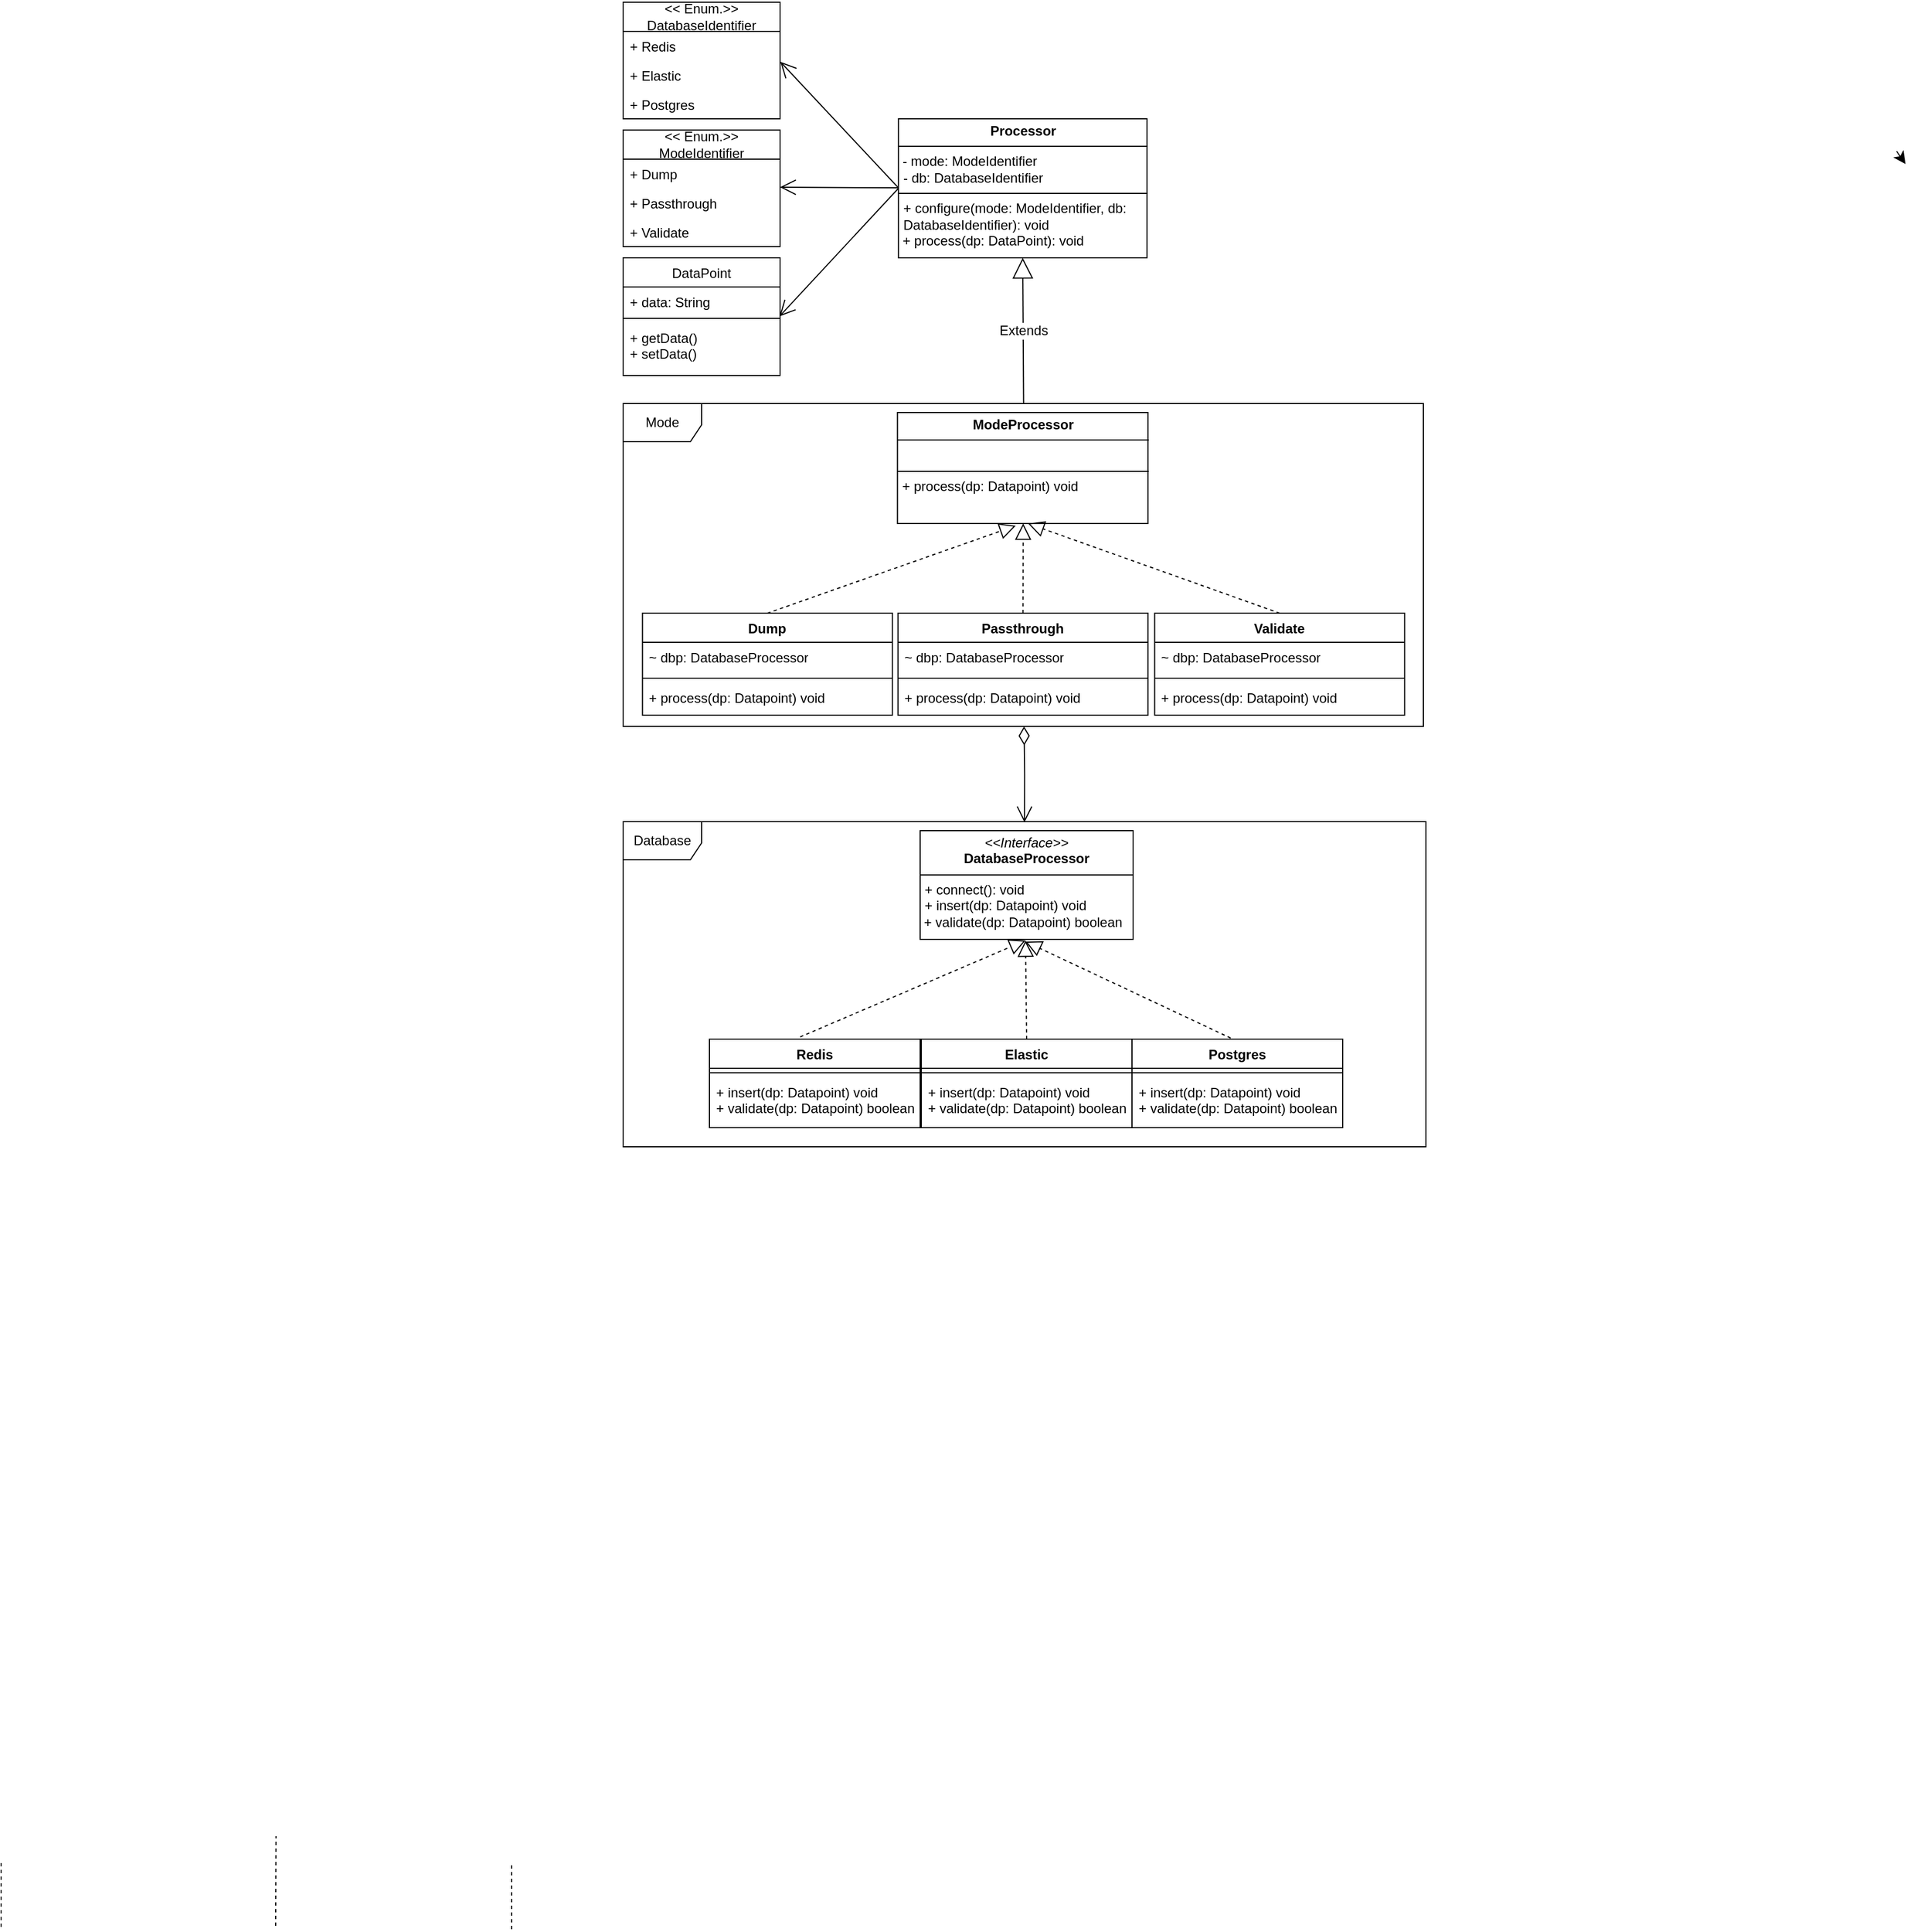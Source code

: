 <mxfile version="24.4.7" type="device">
  <diagram name="페이지-1" id="gyP2Qm4l93YTiOXSIoxf">
    <mxGraphModel dx="3100" dy="1546" grid="0" gridSize="10" guides="1" tooltips="1" connect="1" arrows="1" fold="1" page="0" pageScale="1" pageWidth="827" pageHeight="1169" math="0" shadow="0">
      <root>
        <mxCell id="0" />
        <mxCell id="1" parent="0" />
        <mxCell id="qHIEZ4a4iO3FAtW5zGIe-49" value="Validate" style="swimlane;fontStyle=1;align=center;verticalAlign=top;childLayout=stackLayout;horizontal=1;startSize=26;horizontalStack=0;resizeParent=1;resizeParentMax=0;resizeLast=0;collapsible=1;marginBottom=0;whiteSpace=wrap;html=1;" parent="1" vertex="1">
          <mxGeometry x="-431.75" y="-76" width="223" height="91" as="geometry" />
        </mxCell>
        <mxCell id="qHIEZ4a4iO3FAtW5zGIe-50" value="&lt;div&gt;~ dbp: DatabaseProcessor&lt;div&gt;&lt;br&gt;&lt;/div&gt;&lt;/div&gt;" style="text;strokeColor=none;fillColor=none;align=left;verticalAlign=top;spacingLeft=4;spacingRight=4;overflow=hidden;rotatable=0;points=[[0,0.5],[1,0.5]];portConstraint=eastwest;whiteSpace=wrap;html=1;" parent="qHIEZ4a4iO3FAtW5zGIe-49" vertex="1">
          <mxGeometry y="26" width="223" height="28" as="geometry" />
        </mxCell>
        <mxCell id="qHIEZ4a4iO3FAtW5zGIe-51" value="" style="line;strokeWidth=1;fillColor=none;align=left;verticalAlign=middle;spacingTop=-1;spacingLeft=3;spacingRight=3;rotatable=0;labelPosition=right;points=[];portConstraint=eastwest;strokeColor=inherit;" parent="qHIEZ4a4iO3FAtW5zGIe-49" vertex="1">
          <mxGeometry y="54" width="223" height="8" as="geometry" />
        </mxCell>
        <mxCell id="qHIEZ4a4iO3FAtW5zGIe-52" value="+ process(dp: Datapoint) void" style="text;strokeColor=none;fillColor=none;align=left;verticalAlign=top;spacingLeft=4;spacingRight=4;overflow=hidden;rotatable=0;points=[[0,0.5],[1,0.5]];portConstraint=eastwest;whiteSpace=wrap;html=1;" parent="qHIEZ4a4iO3FAtW5zGIe-49" vertex="1">
          <mxGeometry y="62" width="223" height="29" as="geometry" />
        </mxCell>
        <mxCell id="qHIEZ4a4iO3FAtW5zGIe-82" value="Passthrough" style="swimlane;fontStyle=1;align=center;verticalAlign=top;childLayout=stackLayout;horizontal=1;startSize=26;horizontalStack=0;resizeParent=1;resizeParentMax=0;resizeLast=0;collapsible=1;marginBottom=0;whiteSpace=wrap;html=1;" parent="1" vertex="1">
          <mxGeometry x="-660.75" y="-76" width="223" height="91" as="geometry" />
        </mxCell>
        <mxCell id="qHIEZ4a4iO3FAtW5zGIe-83" value="~ dbp: DatabaseProcessor&lt;div&gt;&lt;br&gt;&lt;/div&gt;" style="text;strokeColor=none;fillColor=none;align=left;verticalAlign=top;spacingLeft=4;spacingRight=4;overflow=hidden;rotatable=0;points=[[0,0.5],[1,0.5]];portConstraint=eastwest;whiteSpace=wrap;html=1;" parent="qHIEZ4a4iO3FAtW5zGIe-82" vertex="1">
          <mxGeometry y="26" width="223" height="28" as="geometry" />
        </mxCell>
        <mxCell id="qHIEZ4a4iO3FAtW5zGIe-84" value="" style="line;strokeWidth=1;fillColor=none;align=left;verticalAlign=middle;spacingTop=-1;spacingLeft=3;spacingRight=3;rotatable=0;labelPosition=right;points=[];portConstraint=eastwest;strokeColor=inherit;" parent="qHIEZ4a4iO3FAtW5zGIe-82" vertex="1">
          <mxGeometry y="54" width="223" height="8" as="geometry" />
        </mxCell>
        <mxCell id="qHIEZ4a4iO3FAtW5zGIe-85" value="+ process(dp: Datapoint) void" style="text;strokeColor=none;fillColor=none;align=left;verticalAlign=top;spacingLeft=4;spacingRight=4;overflow=hidden;rotatable=0;points=[[0,0.5],[1,0.5]];portConstraint=eastwest;whiteSpace=wrap;html=1;" parent="qHIEZ4a4iO3FAtW5zGIe-82" vertex="1">
          <mxGeometry y="62" width="223" height="29" as="geometry" />
        </mxCell>
        <mxCell id="qHIEZ4a4iO3FAtW5zGIe-86" value="Dump" style="swimlane;fontStyle=1;align=center;verticalAlign=top;childLayout=stackLayout;horizontal=1;startSize=26;horizontalStack=0;resizeParent=1;resizeParentMax=0;resizeLast=0;collapsible=1;marginBottom=0;whiteSpace=wrap;html=1;" parent="1" vertex="1">
          <mxGeometry x="-888.75" y="-76" width="223" height="91" as="geometry" />
        </mxCell>
        <mxCell id="qHIEZ4a4iO3FAtW5zGIe-87" value="&lt;div&gt;~ dbp: DatabaseProcessor&lt;div&gt;&lt;br&gt;&lt;/div&gt;&lt;/div&gt;" style="text;strokeColor=none;fillColor=none;align=left;verticalAlign=top;spacingLeft=4;spacingRight=4;overflow=hidden;rotatable=0;points=[[0,0.5],[1,0.5]];portConstraint=eastwest;whiteSpace=wrap;html=1;" parent="qHIEZ4a4iO3FAtW5zGIe-86" vertex="1">
          <mxGeometry y="26" width="223" height="28" as="geometry" />
        </mxCell>
        <mxCell id="qHIEZ4a4iO3FAtW5zGIe-88" value="" style="line;strokeWidth=1;fillColor=none;align=left;verticalAlign=middle;spacingTop=-1;spacingLeft=3;spacingRight=3;rotatable=0;labelPosition=right;points=[];portConstraint=eastwest;strokeColor=inherit;" parent="qHIEZ4a4iO3FAtW5zGIe-86" vertex="1">
          <mxGeometry y="54" width="223" height="8" as="geometry" />
        </mxCell>
        <mxCell id="qHIEZ4a4iO3FAtW5zGIe-89" value="+ process(dp: Datapoint) void" style="text;strokeColor=none;fillColor=none;align=left;verticalAlign=top;spacingLeft=4;spacingRight=4;overflow=hidden;rotatable=0;points=[[0,0.5],[1,0.5]];portConstraint=eastwest;whiteSpace=wrap;html=1;" parent="qHIEZ4a4iO3FAtW5zGIe-86" vertex="1">
          <mxGeometry y="62" width="223" height="29" as="geometry" />
        </mxCell>
        <mxCell id="qHIEZ4a4iO3FAtW5zGIe-105" style="edgeStyle=none;curved=1;rounded=0;orthogonalLoop=1;jettySize=auto;html=1;exitX=0.75;exitY=0;exitDx=0;exitDy=0;entryX=0.787;entryY=0.055;entryDx=0;entryDy=0;entryPerimeter=0;fontSize=12;startSize=8;endSize=8;" parent="1" edge="1">
          <mxGeometry relative="1" as="geometry">
            <mxPoint x="230.25" y="-488" as="sourcePoint" />
            <mxPoint x="238.205" y="-476.67" as="targetPoint" />
          </mxGeometry>
        </mxCell>
        <mxCell id="qHIEZ4a4iO3FAtW5zGIe-117" value="&lt;p style=&quot;margin:0px;margin-top:4px;text-align:center;&quot;&gt;&lt;b&gt;Processor&lt;/b&gt;&lt;/p&gt;&lt;hr size=&quot;1&quot; style=&quot;border-style:solid;&quot;&gt;&amp;nbsp;- mode: ModeIdentifier&lt;p style=&quot;margin:0px;margin-left:4px;&quot;&gt;&lt;span data-darkreader-inline-color=&quot;&quot; data-darkreader-inline-bgcolor=&quot;&quot; style=&quot;background-color: initial; color: rgb(0, 0, 0); --darkreader-inline-bgcolor: initial; --darkreader-inline-color: #e8e6e3;&quot;&gt;- db:&amp;nbsp;&lt;/span&gt;&lt;span style=&quot;color: rgb(0, 0, 0); --darkreader-inline-color: #e8e6e3;&quot; data-darkreader-inline-color=&quot;&quot;&gt;DatabaseIdentifier&lt;/span&gt;&lt;/p&gt;&lt;hr size=&quot;1&quot; style=&quot;border-style:solid;&quot;&gt;&lt;p style=&quot;margin:0px;margin-left:4px;&quot;&gt;+ configure(mode: ModeIdentifier, db: DatabaseIdentifier): void&lt;/p&gt;&lt;div&gt;&amp;nbsp;+ process(dp: DataPoint): void&lt;/div&gt;" style="verticalAlign=top;align=left;overflow=fill;html=1;whiteSpace=wrap;" parent="1" vertex="1">
          <mxGeometry x="-660.37" y="-517" width="221.75" height="124" as="geometry" />
        </mxCell>
        <mxCell id="s2dWcAON0RRAHnOSFUmc-4" value="&lt;p style=&quot;margin:0px;margin-top:4px;text-align:center;&quot;&gt;&lt;i&gt;&amp;lt;&amp;lt;Interface&amp;gt;&amp;gt;&lt;/i&gt;&lt;br&gt;&lt;span style=&quot;font-weight: 700;&quot;&gt;DatabaseProcessor&lt;/span&gt;&lt;br&gt;&lt;/p&gt;&lt;hr size=&quot;1&quot; style=&quot;border-style:solid;&quot;&gt;&lt;p style=&quot;margin:0px;margin-left:4px;&quot;&gt;&lt;/p&gt;&lt;p style=&quot;margin: 0px 0px 0px 4px;&quot;&gt;+ connect(): void&lt;/p&gt;&lt;p style=&quot;margin:0px;margin-left:4px;&quot;&gt;+ insert(dp: Datapoint) void&lt;/p&gt;&lt;div&gt;&amp;nbsp;+ validate(dp: Datapoint) boolean&lt;/div&gt;" style="verticalAlign=top;align=left;overflow=fill;html=1;whiteSpace=wrap;" vertex="1" parent="1">
          <mxGeometry x="-641" y="118" width="190" height="97" as="geometry" />
        </mxCell>
        <mxCell id="s2dWcAON0RRAHnOSFUmc-5" value="Redis" style="swimlane;fontStyle=1;align=center;verticalAlign=top;childLayout=stackLayout;horizontal=1;startSize=26;horizontalStack=0;resizeParent=1;resizeParentMax=0;resizeLast=0;collapsible=1;marginBottom=0;whiteSpace=wrap;html=1;" vertex="1" parent="1">
          <mxGeometry x="-829" y="304" width="188" height="79" as="geometry" />
        </mxCell>
        <mxCell id="s2dWcAON0RRAHnOSFUmc-6" value="" style="line;strokeWidth=1;fillColor=none;align=left;verticalAlign=middle;spacingTop=-1;spacingLeft=3;spacingRight=3;rotatable=0;labelPosition=right;points=[];portConstraint=eastwest;strokeColor=inherit;" vertex="1" parent="s2dWcAON0RRAHnOSFUmc-5">
          <mxGeometry y="26" width="188" height="8" as="geometry" />
        </mxCell>
        <mxCell id="s2dWcAON0RRAHnOSFUmc-7" value="+ insert(dp: Datapoint) void&lt;div&gt;+ validate(dp: Datapoint) boolean&lt;/div&gt;" style="text;strokeColor=none;fillColor=none;align=left;verticalAlign=top;spacingLeft=4;spacingRight=4;overflow=hidden;rotatable=0;points=[[0,0.5],[1,0.5]];portConstraint=eastwest;whiteSpace=wrap;html=1;" vertex="1" parent="s2dWcAON0RRAHnOSFUmc-5">
          <mxGeometry y="34" width="188" height="45" as="geometry" />
        </mxCell>
        <mxCell id="s2dWcAON0RRAHnOSFUmc-8" value="" style="endArrow=block;dashed=1;endFill=0;endSize=12;html=1;rounded=0;fontSize=12;curved=1;exitX=0.5;exitY=0;exitDx=0;exitDy=0;entryX=0.5;entryY=1;entryDx=0;entryDy=0;" edge="1" parent="1" source="s2dWcAON0RRAHnOSFUmc-12">
          <mxGeometry width="160" relative="1" as="geometry">
            <mxPoint x="-547.328" y="296" as="sourcePoint" />
            <mxPoint x="-547" y="216" as="targetPoint" />
          </mxGeometry>
        </mxCell>
        <mxCell id="s2dWcAON0RRAHnOSFUmc-9" value="" style="endArrow=block;dashed=1;endFill=0;endSize=12;html=1;rounded=0;fontSize=12;curved=1;exitX=0.5;exitY=0;exitDx=0;exitDy=0;entryX=0.5;entryY=1;entryDx=0;entryDy=0;" edge="1" parent="1">
          <mxGeometry width="160" relative="1" as="geometry">
            <mxPoint x="-748" y="302" as="sourcePoint" />
            <mxPoint x="-547" y="216" as="targetPoint" />
          </mxGeometry>
        </mxCell>
        <mxCell id="s2dWcAON0RRAHnOSFUmc-10" value="" style="endArrow=block;dashed=1;endFill=0;endSize=12;html=1;rounded=0;fontSize=12;curved=1;exitX=0.5;exitY=0;exitDx=0;exitDy=0;" edge="1" parent="1">
          <mxGeometry width="160" relative="1" as="geometry">
            <mxPoint x="-364" y="303" as="sourcePoint" />
            <mxPoint x="-547" y="217" as="targetPoint" />
          </mxGeometry>
        </mxCell>
        <mxCell id="s2dWcAON0RRAHnOSFUmc-11" value="Database" style="shape=umlFrame;whiteSpace=wrap;html=1;pointerEvents=0;width=70;height=34;" vertex="1" parent="1">
          <mxGeometry x="-906" y="110" width="716.25" height="290" as="geometry" />
        </mxCell>
        <mxCell id="s2dWcAON0RRAHnOSFUmc-12" value="Elastic" style="swimlane;fontStyle=1;align=center;verticalAlign=top;childLayout=stackLayout;horizontal=1;startSize=26;horizontalStack=0;resizeParent=1;resizeParentMax=0;resizeLast=0;collapsible=1;marginBottom=0;whiteSpace=wrap;html=1;" vertex="1" parent="1">
          <mxGeometry x="-640" y="304" width="188" height="79" as="geometry" />
        </mxCell>
        <mxCell id="s2dWcAON0RRAHnOSFUmc-13" value="" style="line;strokeWidth=1;fillColor=none;align=left;verticalAlign=middle;spacingTop=-1;spacingLeft=3;spacingRight=3;rotatable=0;labelPosition=right;points=[];portConstraint=eastwest;strokeColor=inherit;" vertex="1" parent="s2dWcAON0RRAHnOSFUmc-12">
          <mxGeometry y="26" width="188" height="8" as="geometry" />
        </mxCell>
        <mxCell id="s2dWcAON0RRAHnOSFUmc-14" value="+ insert(dp: Datapoint) void&lt;div&gt;+ validate(dp: Datapoint) boolean&lt;/div&gt;" style="text;strokeColor=none;fillColor=none;align=left;verticalAlign=top;spacingLeft=4;spacingRight=4;overflow=hidden;rotatable=0;points=[[0,0.5],[1,0.5]];portConstraint=eastwest;whiteSpace=wrap;html=1;" vertex="1" parent="s2dWcAON0RRAHnOSFUmc-12">
          <mxGeometry y="34" width="188" height="45" as="geometry" />
        </mxCell>
        <mxCell id="s2dWcAON0RRAHnOSFUmc-15" value="Postgres" style="swimlane;fontStyle=1;align=center;verticalAlign=top;childLayout=stackLayout;horizontal=1;startSize=26;horizontalStack=0;resizeParent=1;resizeParentMax=0;resizeLast=0;collapsible=1;marginBottom=0;whiteSpace=wrap;html=1;" vertex="1" parent="1">
          <mxGeometry x="-452" y="304" width="188" height="79" as="geometry" />
        </mxCell>
        <mxCell id="s2dWcAON0RRAHnOSFUmc-16" value="" style="line;strokeWidth=1;fillColor=none;align=left;verticalAlign=middle;spacingTop=-1;spacingLeft=3;spacingRight=3;rotatable=0;labelPosition=right;points=[];portConstraint=eastwest;strokeColor=inherit;" vertex="1" parent="s2dWcAON0RRAHnOSFUmc-15">
          <mxGeometry y="26" width="188" height="8" as="geometry" />
        </mxCell>
        <mxCell id="s2dWcAON0RRAHnOSFUmc-17" value="+ insert(dp: Datapoint) void&lt;div&gt;+ validate(dp: Datapoint) boolean&lt;/div&gt;" style="text;strokeColor=none;fillColor=none;align=left;verticalAlign=top;spacingLeft=4;spacingRight=4;overflow=hidden;rotatable=0;points=[[0,0.5],[1,0.5]];portConstraint=eastwest;whiteSpace=wrap;html=1;" vertex="1" parent="s2dWcAON0RRAHnOSFUmc-15">
          <mxGeometry y="34" width="188" height="45" as="geometry" />
        </mxCell>
        <mxCell id="s2dWcAON0RRAHnOSFUmc-18" value="" style="endArrow=none;dashed=1;html=1;rounded=0;exitX=0.5;exitY=0;exitDx=0;exitDy=0;" edge="1" parent="1">
          <mxGeometry width="50" height="50" relative="1" as="geometry">
            <mxPoint x="-1461" y="1096" as="sourcePoint" />
            <mxPoint x="-1461" y="1039" as="targetPoint" />
          </mxGeometry>
        </mxCell>
        <mxCell id="s2dWcAON0RRAHnOSFUmc-30" value="Mode" style="shape=umlFrame;whiteSpace=wrap;html=1;pointerEvents=0;width=70;height=34;" vertex="1" parent="1">
          <mxGeometry x="-906" y="-263" width="714" height="288" as="geometry" />
        </mxCell>
        <mxCell id="s2dWcAON0RRAHnOSFUmc-36" value="" style="endArrow=none;dashed=1;html=1;rounded=0;exitX=0.5;exitY=0;exitDx=0;exitDy=0;entryX=0.5;entryY=1;entryDx=0;entryDy=0;" edge="1" parent="1">
          <mxGeometry width="50" height="50" relative="1" as="geometry">
            <mxPoint x="-1216.04" y="1095" as="sourcePoint" />
            <mxPoint x="-1215.72" y="1015" as="targetPoint" />
          </mxGeometry>
        </mxCell>
        <mxCell id="s2dWcAON0RRAHnOSFUmc-37" value="" style="endArrow=none;dashed=1;html=1;rounded=0;exitX=0.5;exitY=0;exitDx=0;exitDy=0;" edge="1" parent="1">
          <mxGeometry width="50" height="50" relative="1" as="geometry">
            <mxPoint x="-1005.5" y="1098" as="sourcePoint" />
            <mxPoint x="-1005.5" y="1041" as="targetPoint" />
          </mxGeometry>
        </mxCell>
        <mxCell id="s2dWcAON0RRAHnOSFUmc-38" value="" style="endArrow=open;html=1;endSize=12;startArrow=diamondThin;startSize=14;startFill=0;edgeStyle=orthogonalEdgeStyle;align=left;verticalAlign=bottom;rounded=0;entryX=0.5;entryY=0.002;entryDx=0;entryDy=0;entryPerimeter=0;" edge="1" parent="1">
          <mxGeometry x="-1" y="3" relative="1" as="geometry">
            <mxPoint x="-548.3" y="25" as="sourcePoint" />
            <mxPoint x="-547.93" y="110.58" as="targetPoint" />
          </mxGeometry>
        </mxCell>
        <mxCell id="s2dWcAON0RRAHnOSFUmc-45" value="&lt;p style=&quot;margin:0px;margin-top:4px;text-align:center;&quot;&gt;&lt;b&gt;ModeProcessor&lt;/b&gt;&lt;/p&gt;&lt;hr size=&quot;1&quot; style=&quot;border-style:solid;&quot;&gt;&lt;p style=&quot;margin:0px;margin-left:4px;&quot;&gt;&lt;br&gt;&lt;/p&gt;&lt;hr size=&quot;1&quot; style=&quot;border-style:solid;&quot;&gt;&lt;p style=&quot;margin:0px;margin-left:4px;&quot;&gt;+&amp;nbsp;&lt;span data-darkreader-inline-color=&quot;&quot; data-darkreader-inline-bgcolor=&quot;&quot; style=&quot;background-color: initial; color: rgb(0, 0, 0); --darkreader-inline-bgcolor: initial; --darkreader-inline-color: #e8e6e3;&quot;&gt;process(dp: Datapoint) void&lt;/span&gt;&lt;/p&gt;" style="verticalAlign=top;align=left;overflow=fill;html=1;whiteSpace=wrap;" vertex="1" parent="1">
          <mxGeometry x="-661.25" y="-255" width="223.5" height="99" as="geometry" />
        </mxCell>
        <mxCell id="s2dWcAON0RRAHnOSFUmc-52" value="" style="endArrow=block;dashed=1;endFill=0;endSize=12;html=1;rounded=0;entryX=0.349;entryY=1.03;entryDx=0;entryDy=0;entryPerimeter=0;exitX=0.5;exitY=0;exitDx=0;exitDy=0;" edge="1" parent="1" source="qHIEZ4a4iO3FAtW5zGIe-82">
          <mxGeometry width="160" relative="1" as="geometry">
            <mxPoint x="-548.41" y="-88.87" as="sourcePoint" />
            <mxPoint x="-549.083" y="-156.0" as="targetPoint" />
          </mxGeometry>
        </mxCell>
        <mxCell id="s2dWcAON0RRAHnOSFUmc-54" value="" style="endArrow=block;dashed=1;endFill=0;endSize=12;html=1;rounded=0;fontSize=12;curved=1;exitX=0.5;exitY=0;exitDx=0;exitDy=0;entryX=0.5;entryY=1;entryDx=0;entryDy=0;" edge="1" parent="1" source="qHIEZ4a4iO3FAtW5zGIe-86">
          <mxGeometry width="160" relative="1" as="geometry">
            <mxPoint x="-756.75" y="-68" as="sourcePoint" />
            <mxPoint x="-555.75" y="-154" as="targetPoint" />
          </mxGeometry>
        </mxCell>
        <mxCell id="s2dWcAON0RRAHnOSFUmc-55" value="" style="endArrow=block;dashed=1;endFill=0;endSize=12;html=1;rounded=0;fontSize=12;curved=1;exitX=0.5;exitY=0;exitDx=0;exitDy=0;" edge="1" parent="1" source="qHIEZ4a4iO3FAtW5zGIe-49">
          <mxGeometry width="160" relative="1" as="geometry">
            <mxPoint x="-361.75" y="-70" as="sourcePoint" />
            <mxPoint x="-544.75" y="-156" as="targetPoint" />
          </mxGeometry>
        </mxCell>
        <mxCell id="s2dWcAON0RRAHnOSFUmc-58" value="&lt;div&gt;&lt;span style=&quot;text-align: left;&quot;&gt;&amp;lt;&amp;lt; Enum.&amp;gt;&amp;gt;&lt;/span&gt;&lt;/div&gt;&lt;span style=&quot;text-align: left;&quot;&gt;ModeIdentifier&lt;/span&gt;" style="swimlane;fontStyle=0;childLayout=stackLayout;horizontal=1;startSize=26;fillColor=none;horizontalStack=0;resizeParent=1;resizeParentMax=0;resizeLast=0;collapsible=1;marginBottom=0;whiteSpace=wrap;html=1;" vertex="1" parent="1">
          <mxGeometry x="-906" y="-507" width="140" height="104" as="geometry" />
        </mxCell>
        <mxCell id="s2dWcAON0RRAHnOSFUmc-59" value="+ Dump" style="text;strokeColor=none;fillColor=none;align=left;verticalAlign=top;spacingLeft=4;spacingRight=4;overflow=hidden;rotatable=0;points=[[0,0.5],[1,0.5]];portConstraint=eastwest;whiteSpace=wrap;html=1;" vertex="1" parent="s2dWcAON0RRAHnOSFUmc-58">
          <mxGeometry y="26" width="140" height="26" as="geometry" />
        </mxCell>
        <mxCell id="s2dWcAON0RRAHnOSFUmc-60" value="+ Passthrough" style="text;strokeColor=none;fillColor=none;align=left;verticalAlign=top;spacingLeft=4;spacingRight=4;overflow=hidden;rotatable=0;points=[[0,0.5],[1,0.5]];portConstraint=eastwest;whiteSpace=wrap;html=1;" vertex="1" parent="s2dWcAON0RRAHnOSFUmc-58">
          <mxGeometry y="52" width="140" height="26" as="geometry" />
        </mxCell>
        <mxCell id="s2dWcAON0RRAHnOSFUmc-61" value="+ Validate" style="text;strokeColor=none;fillColor=none;align=left;verticalAlign=top;spacingLeft=4;spacingRight=4;overflow=hidden;rotatable=0;points=[[0,0.5],[1,0.5]];portConstraint=eastwest;whiteSpace=wrap;html=1;" vertex="1" parent="s2dWcAON0RRAHnOSFUmc-58">
          <mxGeometry y="78" width="140" height="26" as="geometry" />
        </mxCell>
        <mxCell id="s2dWcAON0RRAHnOSFUmc-62" value="&lt;div&gt;&lt;span style=&quot;text-align: left;&quot;&gt;&amp;lt;&amp;lt; Enum.&amp;gt;&amp;gt;&lt;/span&gt;&lt;/div&gt;&lt;span style=&quot;text-align: left;&quot;&gt;DatabaseIdentifier&lt;/span&gt;" style="swimlane;fontStyle=0;childLayout=stackLayout;horizontal=1;startSize=26;fillColor=none;horizontalStack=0;resizeParent=1;resizeParentMax=0;resizeLast=0;collapsible=1;marginBottom=0;whiteSpace=wrap;html=1;" vertex="1" parent="1">
          <mxGeometry x="-906" y="-621" width="140" height="104" as="geometry" />
        </mxCell>
        <mxCell id="s2dWcAON0RRAHnOSFUmc-63" value="+ Redis" style="text;strokeColor=none;fillColor=none;align=left;verticalAlign=top;spacingLeft=4;spacingRight=4;overflow=hidden;rotatable=0;points=[[0,0.5],[1,0.5]];portConstraint=eastwest;whiteSpace=wrap;html=1;" vertex="1" parent="s2dWcAON0RRAHnOSFUmc-62">
          <mxGeometry y="26" width="140" height="26" as="geometry" />
        </mxCell>
        <mxCell id="s2dWcAON0RRAHnOSFUmc-64" value="+ Elastic" style="text;strokeColor=none;fillColor=none;align=left;verticalAlign=top;spacingLeft=4;spacingRight=4;overflow=hidden;rotatable=0;points=[[0,0.5],[1,0.5]];portConstraint=eastwest;whiteSpace=wrap;html=1;" vertex="1" parent="s2dWcAON0RRAHnOSFUmc-62">
          <mxGeometry y="52" width="140" height="26" as="geometry" />
        </mxCell>
        <mxCell id="s2dWcAON0RRAHnOSFUmc-65" value="+ Postgres" style="text;strokeColor=none;fillColor=none;align=left;verticalAlign=top;spacingLeft=4;spacingRight=4;overflow=hidden;rotatable=0;points=[[0,0.5],[1,0.5]];portConstraint=eastwest;whiteSpace=wrap;html=1;" vertex="1" parent="s2dWcAON0RRAHnOSFUmc-62">
          <mxGeometry y="78" width="140" height="26" as="geometry" />
        </mxCell>
        <mxCell id="s2dWcAON0RRAHnOSFUmc-83" value="&lt;span style=&quot;font-weight: 400; text-align: left;&quot;&gt;DataPoint&lt;/span&gt;" style="swimlane;fontStyle=1;align=center;verticalAlign=top;childLayout=stackLayout;horizontal=1;startSize=26;horizontalStack=0;resizeParent=1;resizeParentMax=0;resizeLast=0;collapsible=1;marginBottom=0;whiteSpace=wrap;html=1;" vertex="1" parent="1">
          <mxGeometry x="-906" y="-393" width="140" height="105" as="geometry" />
        </mxCell>
        <mxCell id="s2dWcAON0RRAHnOSFUmc-84" value="+ data: String" style="text;strokeColor=none;fillColor=none;align=left;verticalAlign=top;spacingLeft=4;spacingRight=4;overflow=hidden;rotatable=0;points=[[0,0.5],[1,0.5]];portConstraint=eastwest;whiteSpace=wrap;html=1;" vertex="1" parent="s2dWcAON0RRAHnOSFUmc-83">
          <mxGeometry y="26" width="140" height="24" as="geometry" />
        </mxCell>
        <mxCell id="s2dWcAON0RRAHnOSFUmc-85" value="" style="line;strokeWidth=1;fillColor=none;align=left;verticalAlign=middle;spacingTop=-1;spacingLeft=3;spacingRight=3;rotatable=0;labelPosition=right;points=[];portConstraint=eastwest;strokeColor=inherit;" vertex="1" parent="s2dWcAON0RRAHnOSFUmc-83">
          <mxGeometry y="50" width="140" height="8" as="geometry" />
        </mxCell>
        <mxCell id="s2dWcAON0RRAHnOSFUmc-86" value="+ getData()&lt;div&gt;+ setData()&lt;/div&gt;" style="text;strokeColor=none;fillColor=none;align=left;verticalAlign=top;spacingLeft=4;spacingRight=4;overflow=hidden;rotatable=0;points=[[0,0.5],[1,0.5]];portConstraint=eastwest;whiteSpace=wrap;html=1;" vertex="1" parent="s2dWcAON0RRAHnOSFUmc-83">
          <mxGeometry y="58" width="140" height="47" as="geometry" />
        </mxCell>
        <mxCell id="s2dWcAON0RRAHnOSFUmc-91" value="" style="endArrow=open;endFill=1;endSize=12;html=1;rounded=0;exitX=0.995;exitY=-0.015;exitDx=0;exitDy=0;exitPerimeter=0;" edge="1" parent="1">
          <mxGeometry width="160" relative="1" as="geometry">
            <mxPoint x="-660.75" y="-455.46" as="sourcePoint" />
            <mxPoint x="-766" y="-456" as="targetPoint" />
          </mxGeometry>
        </mxCell>
        <mxCell id="s2dWcAON0RRAHnOSFUmc-92" value="" style="endArrow=open;endFill=1;endSize=12;html=1;rounded=0;exitX=0;exitY=0.5;exitDx=0;exitDy=0;" edge="1" parent="1" source="qHIEZ4a4iO3FAtW5zGIe-117">
          <mxGeometry width="160" relative="1" as="geometry">
            <mxPoint x="-664" y="-447" as="sourcePoint" />
            <mxPoint x="-766.5" y="-340.8" as="targetPoint" />
          </mxGeometry>
        </mxCell>
        <mxCell id="s2dWcAON0RRAHnOSFUmc-93" value="" style="endArrow=open;endFill=1;endSize=12;html=1;rounded=0;exitX=-0.003;exitY=0.491;exitDx=0;exitDy=0;exitPerimeter=0;entryX=1.002;entryY=1.043;entryDx=0;entryDy=0;entryPerimeter=0;" edge="1" parent="1" source="qHIEZ4a4iO3FAtW5zGIe-117" target="s2dWcAON0RRAHnOSFUmc-63">
          <mxGeometry width="160" relative="1" as="geometry">
            <mxPoint x="-687" y="-513" as="sourcePoint" />
            <mxPoint x="-766" y="-568" as="targetPoint" />
          </mxGeometry>
        </mxCell>
        <mxCell id="s2dWcAON0RRAHnOSFUmc-100" value="Extends" style="endArrow=block;endSize=16;endFill=0;html=1;rounded=0;fontSize=12;curved=1;exitX=0.475;exitY=0.009;exitDx=0;exitDy=0;exitPerimeter=0;entryX=0.5;entryY=1;entryDx=0;entryDy=0;" edge="1" parent="1" target="qHIEZ4a4iO3FAtW5zGIe-117">
          <mxGeometry width="160" relative="1" as="geometry">
            <mxPoint x="-548.71" y="-263" as="sourcePoint" />
            <mxPoint x="-549.795" y="-327.998" as="targetPoint" />
          </mxGeometry>
        </mxCell>
      </root>
    </mxGraphModel>
  </diagram>
</mxfile>
